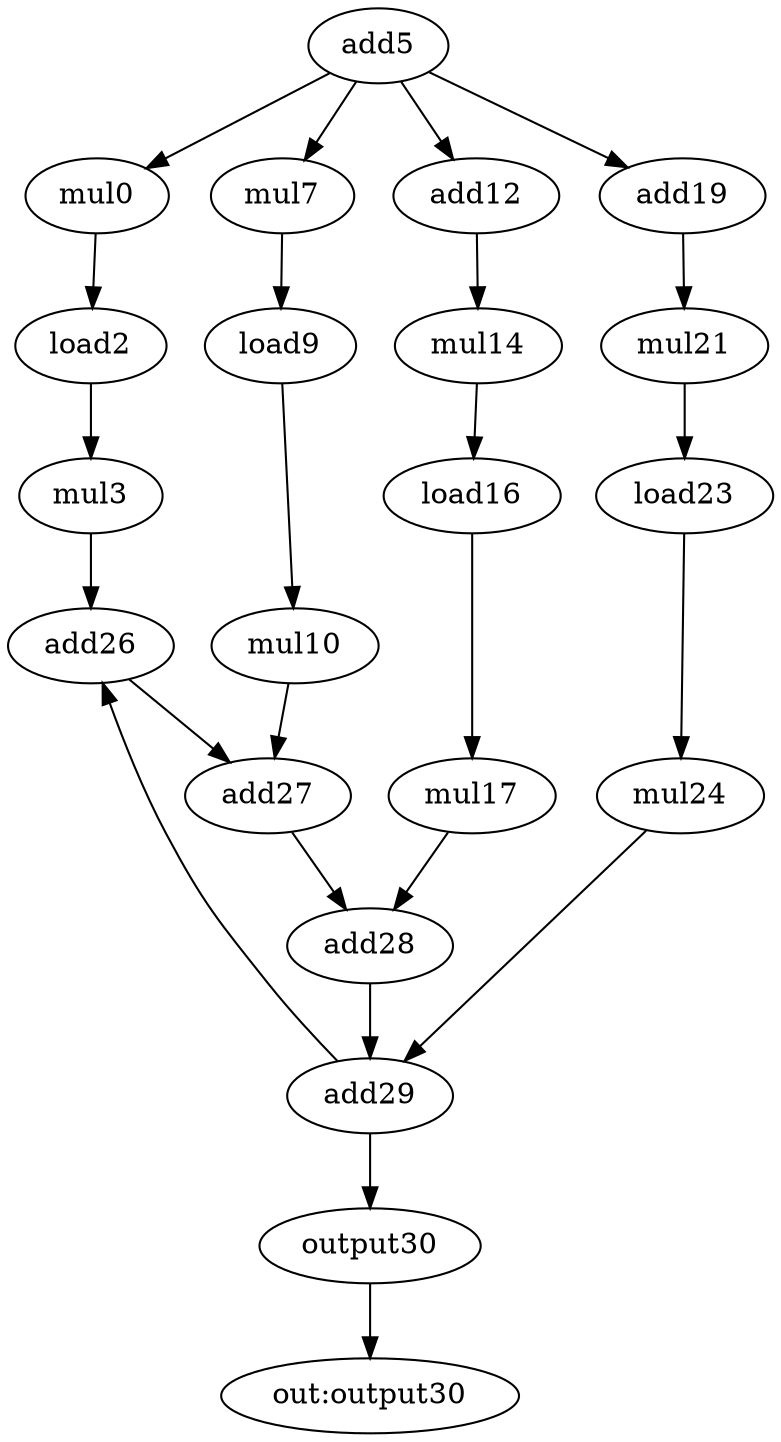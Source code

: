 strict digraph "G" {
mul0 [opcode=mul];
load2 [opcode=load];
mul3 [opcode=mul];
add5 [opcode=add];
mul7 [opcode=mul];
load9 [opcode=load];
mul10 [opcode=mul];
add12 [opcode=add];
mul14 [opcode=mul];
load16 [opcode=load];
mul17 [opcode=mul];
add19 [opcode=add];
mul21 [opcode=mul];
load23 [opcode=load];
mul24 [opcode=mul];
add26 [opcode=add];
add27 [opcode=add];
add28 [opcode=add];
add29 [opcode=add];
output30 [opcode=output];
"out:output30";
mul0 -> load2  [operand=0];
load2 -> mul3  [operand=0];
mul3 -> add26  [operand=0];
add5 -> mul7  [operand=1];
add5 -> mul0  [operand=1];
add5 -> add12  [operand=0];
add5 -> add19  [operand=0];
mul7 -> load9  [operand=0];
load9 -> mul10  [operand=0];
mul10 -> add27  [operand=1];
add12 -> mul14  [operand=1];
mul14 -> load16  [operand=0];
load16 -> mul17  [operand=0];
mul17 -> add28  [operand=1];
add19 -> mul21  [operand=1];
mul21 -> load23  [operand=0];
load23 -> mul24  [operand=0];
mul24 -> add29  [operand=1];
add26 -> add27  [operand=0];
add27 -> add28  [operand=0];
add28 -> add29  [operand=0];
add29 -> output30  [operand=0];
add29 -> add26  [operand=1];
output30 -> "out:output30";
}

